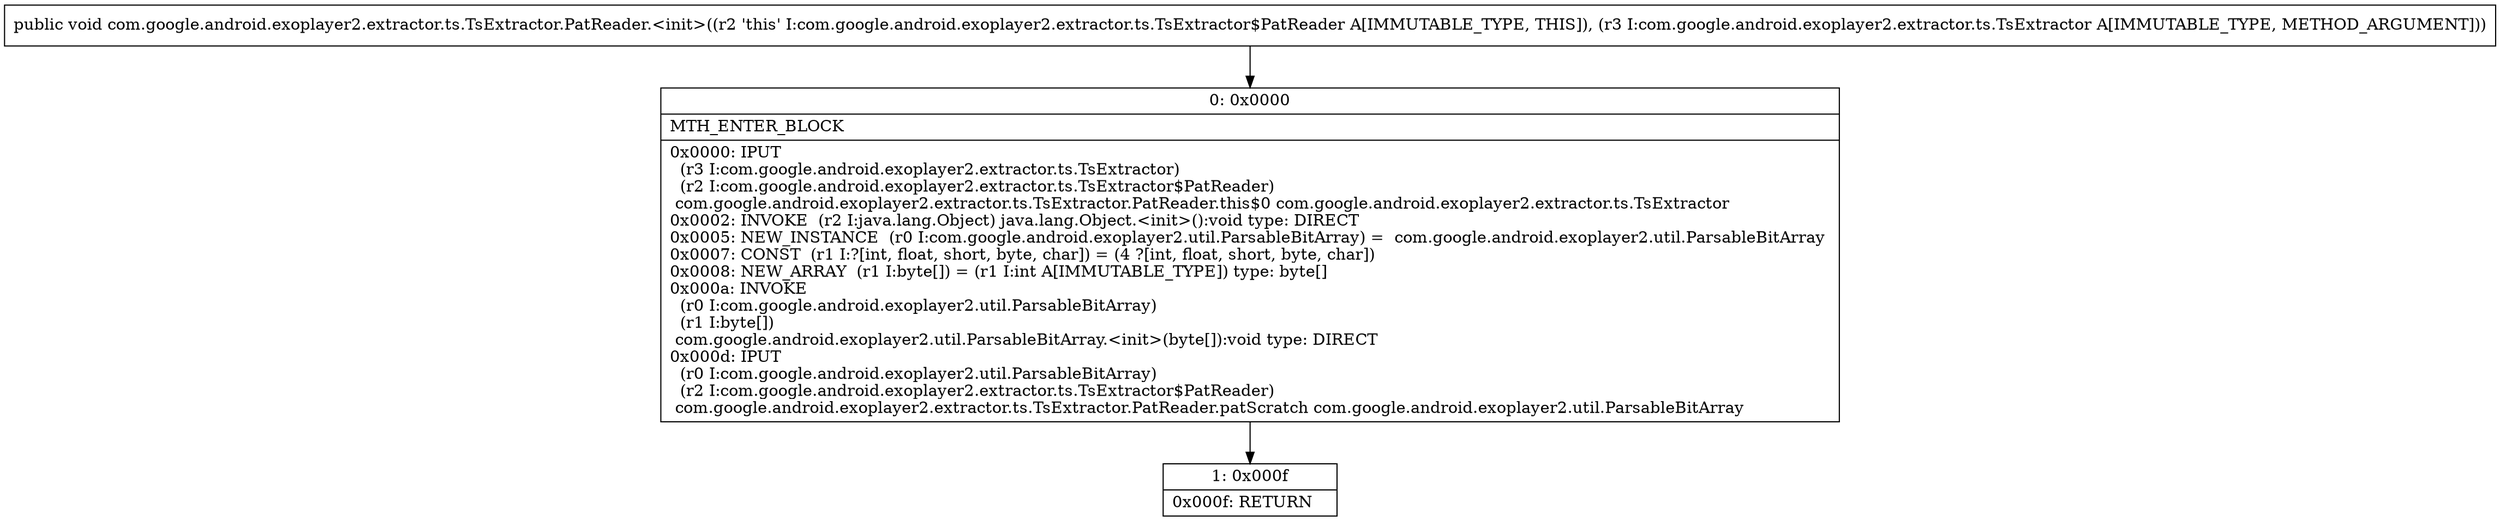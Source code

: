 digraph "CFG forcom.google.android.exoplayer2.extractor.ts.TsExtractor.PatReader.\<init\>(Lcom\/google\/android\/exoplayer2\/extractor\/ts\/TsExtractor;)V" {
Node_0 [shape=record,label="{0\:\ 0x0000|MTH_ENTER_BLOCK\l|0x0000: IPUT  \l  (r3 I:com.google.android.exoplayer2.extractor.ts.TsExtractor)\l  (r2 I:com.google.android.exoplayer2.extractor.ts.TsExtractor$PatReader)\l com.google.android.exoplayer2.extractor.ts.TsExtractor.PatReader.this$0 com.google.android.exoplayer2.extractor.ts.TsExtractor \l0x0002: INVOKE  (r2 I:java.lang.Object) java.lang.Object.\<init\>():void type: DIRECT \l0x0005: NEW_INSTANCE  (r0 I:com.google.android.exoplayer2.util.ParsableBitArray) =  com.google.android.exoplayer2.util.ParsableBitArray \l0x0007: CONST  (r1 I:?[int, float, short, byte, char]) = (4 ?[int, float, short, byte, char]) \l0x0008: NEW_ARRAY  (r1 I:byte[]) = (r1 I:int A[IMMUTABLE_TYPE]) type: byte[] \l0x000a: INVOKE  \l  (r0 I:com.google.android.exoplayer2.util.ParsableBitArray)\l  (r1 I:byte[])\l com.google.android.exoplayer2.util.ParsableBitArray.\<init\>(byte[]):void type: DIRECT \l0x000d: IPUT  \l  (r0 I:com.google.android.exoplayer2.util.ParsableBitArray)\l  (r2 I:com.google.android.exoplayer2.extractor.ts.TsExtractor$PatReader)\l com.google.android.exoplayer2.extractor.ts.TsExtractor.PatReader.patScratch com.google.android.exoplayer2.util.ParsableBitArray \l}"];
Node_1 [shape=record,label="{1\:\ 0x000f|0x000f: RETURN   \l}"];
MethodNode[shape=record,label="{public void com.google.android.exoplayer2.extractor.ts.TsExtractor.PatReader.\<init\>((r2 'this' I:com.google.android.exoplayer2.extractor.ts.TsExtractor$PatReader A[IMMUTABLE_TYPE, THIS]), (r3 I:com.google.android.exoplayer2.extractor.ts.TsExtractor A[IMMUTABLE_TYPE, METHOD_ARGUMENT])) }"];
MethodNode -> Node_0;
Node_0 -> Node_1;
}

